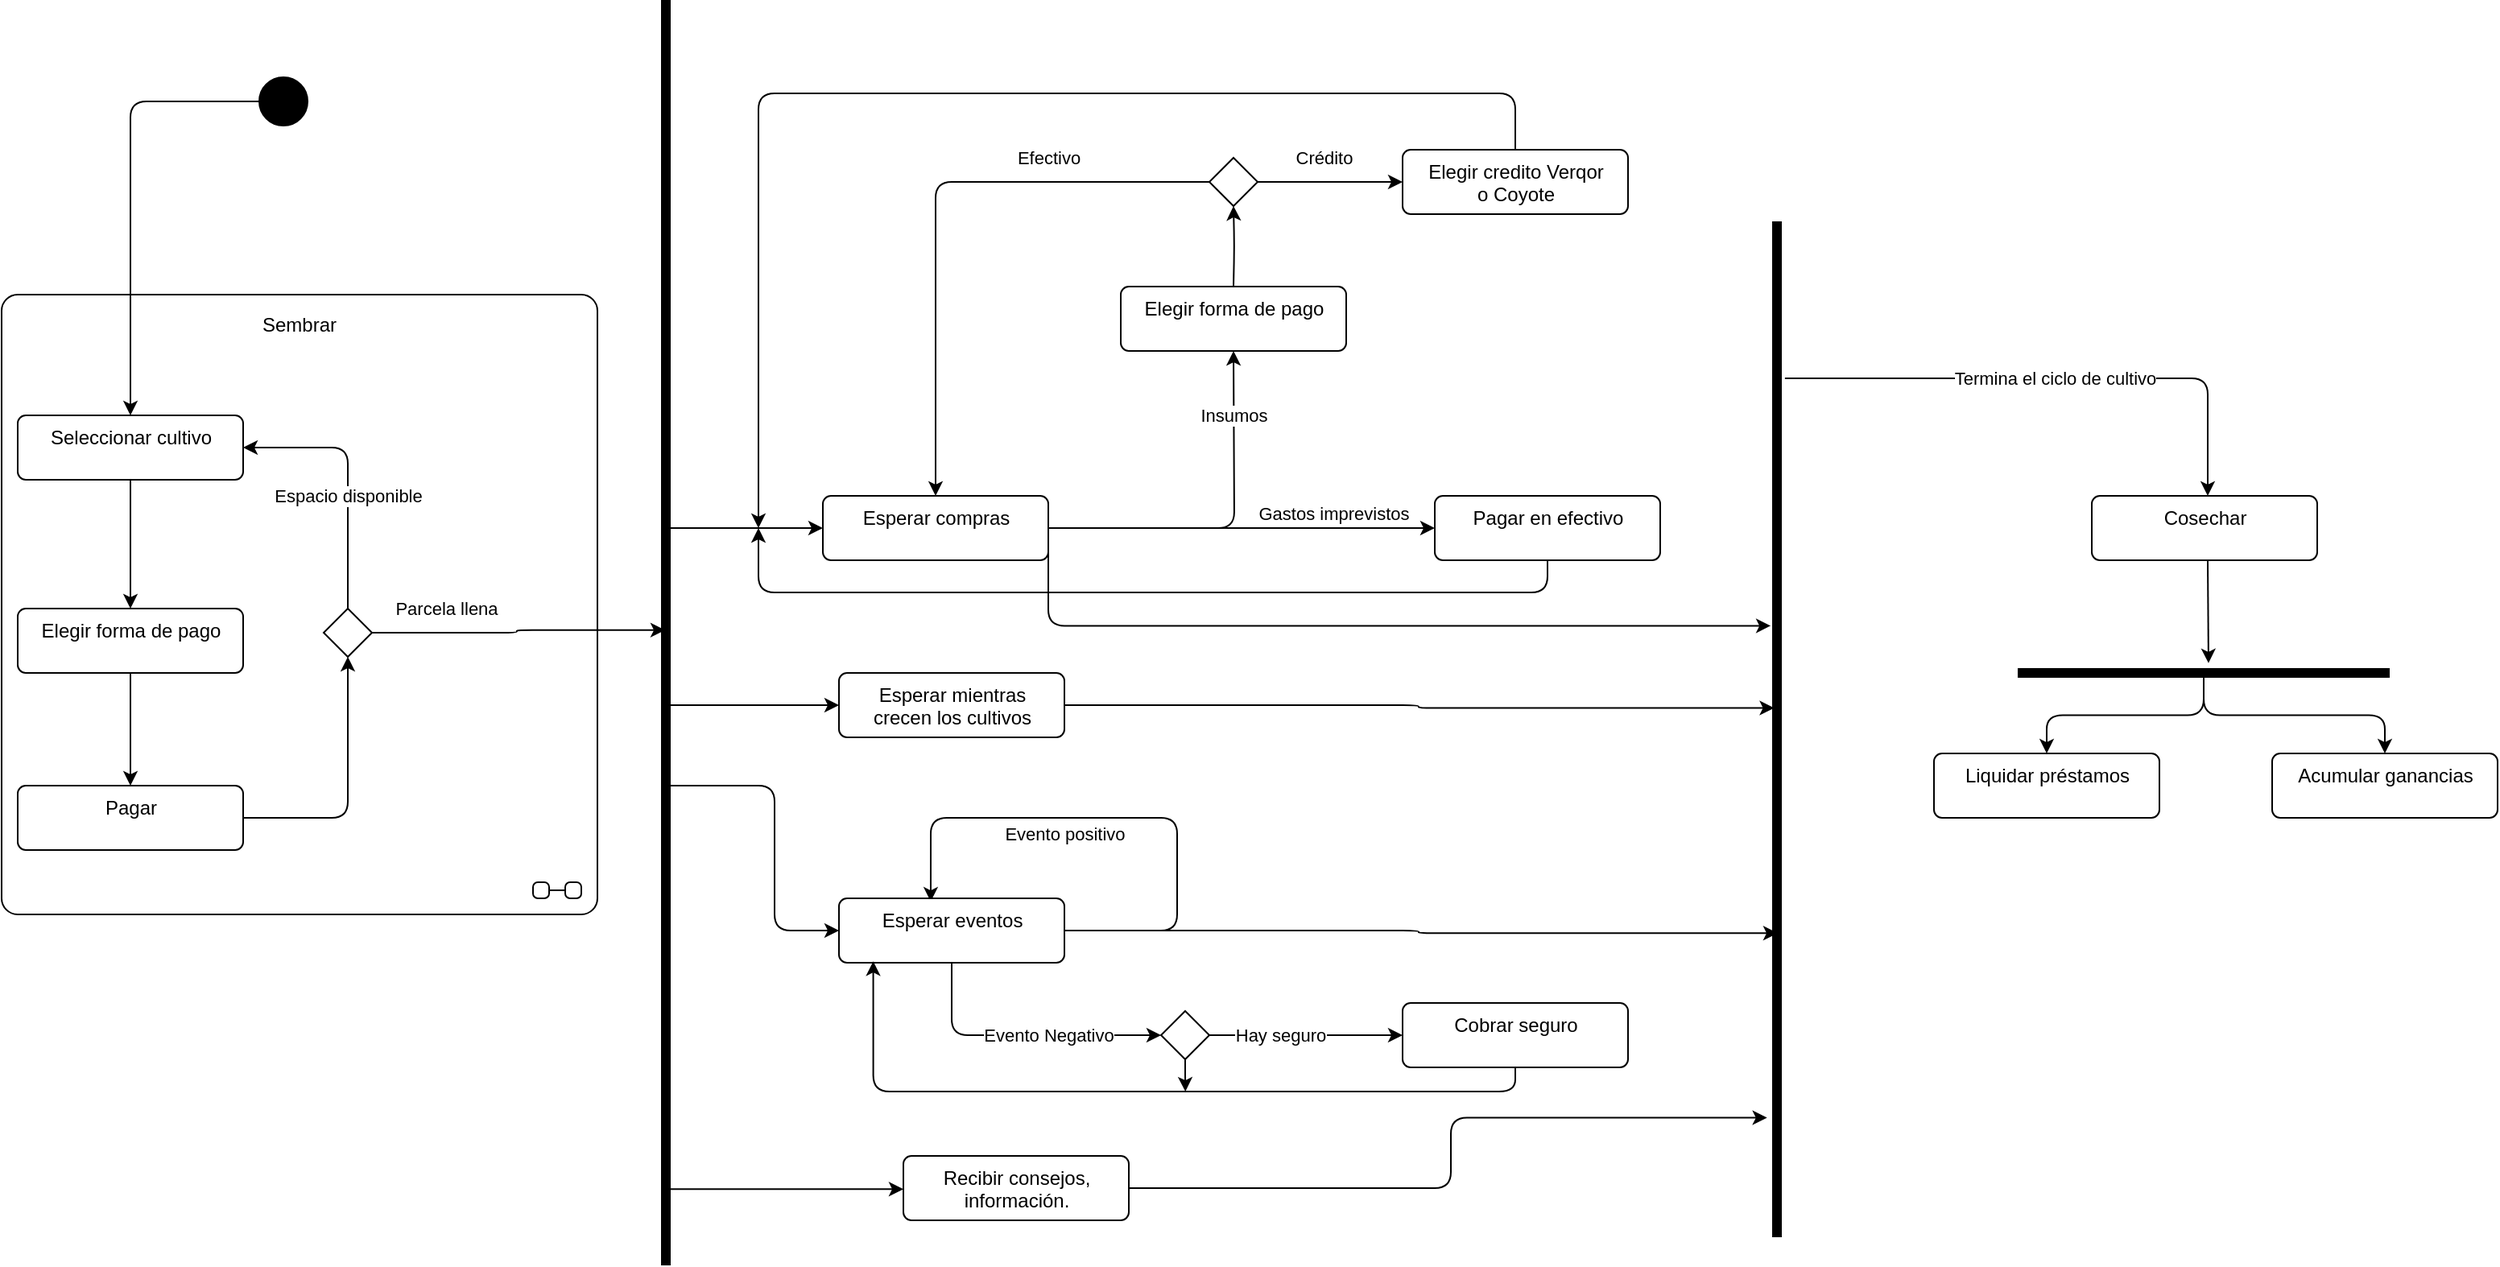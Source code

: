 <mxfile>
    <diagram id="ofkzGgQhqz0Fg2AW87qv" name="Page-1">
        <mxGraphModel dx="693" dy="501" grid="1" gridSize="10" guides="1" tooltips="1" connect="1" arrows="1" fold="1" page="1" pageScale="1" pageWidth="827" pageHeight="1169" math="0" shadow="0">
            <root>
                <mxCell id="0"/>
                <mxCell id="1" parent="0"/>
                <mxCell id="3" value="" style="ellipse;fillColor=strokeColor;" vertex="1" parent="1">
                    <mxGeometry x="180" y="60" width="30" height="30" as="geometry"/>
                </mxCell>
                <mxCell id="9" value="Sembrar" style="shape=umlState;rounded=1;verticalAlign=top;spacingTop=5;umlStateSymbol=collapseState;absoluteArcSize=1;arcSize=10;" vertex="1" parent="1">
                    <mxGeometry x="20" y="195" width="370" height="385" as="geometry"/>
                </mxCell>
                <mxCell id="38" style="edgeStyle=orthogonalEdgeStyle;html=1;" edge="1" parent="1" source="13" target="37">
                    <mxGeometry relative="1" as="geometry"/>
                </mxCell>
                <mxCell id="13" value="Seleccionar cultivo" style="html=1;align=center;verticalAlign=top;rounded=1;absoluteArcSize=1;arcSize=10;dashed=0;" vertex="1" parent="1">
                    <mxGeometry x="30" y="270" width="140" height="40" as="geometry"/>
                </mxCell>
                <mxCell id="14" style="edgeStyle=orthogonalEdgeStyle;html=1;" edge="1" parent="1" source="3" target="13">
                    <mxGeometry relative="1" as="geometry"/>
                </mxCell>
                <mxCell id="32" style="edgeStyle=orthogonalEdgeStyle;html=1;" edge="1" parent="1" source="15" target="31">
                    <mxGeometry relative="1" as="geometry"/>
                </mxCell>
                <mxCell id="15" value="Pagar" style="html=1;align=center;verticalAlign=top;rounded=1;absoluteArcSize=1;arcSize=10;dashed=0;" vertex="1" parent="1">
                    <mxGeometry x="30" y="500" width="140" height="40" as="geometry"/>
                </mxCell>
                <mxCell id="33" style="edgeStyle=orthogonalEdgeStyle;html=1;entryX=1;entryY=0.5;entryDx=0;entryDy=0;exitX=0.5;exitY=0;exitDx=0;exitDy=0;" edge="1" parent="1" source="31" target="13">
                    <mxGeometry relative="1" as="geometry"/>
                </mxCell>
                <mxCell id="35" value="Espacio disponible&lt;br&gt;" style="edgeLabel;html=1;align=center;verticalAlign=middle;resizable=0;points=[];" vertex="1" connectable="0" parent="33">
                    <mxGeometry x="-0.053" relative="1" as="geometry">
                        <mxPoint y="8" as="offset"/>
                    </mxGeometry>
                </mxCell>
                <mxCell id="36" value="Parcela llena" style="edgeStyle=orthogonalEdgeStyle;html=1;entryX=0.4;entryY=0.498;entryDx=0;entryDy=0;entryPerimeter=0;" edge="1" parent="1" source="31" target="51">
                    <mxGeometry x="-0.506" y="15" relative="1" as="geometry">
                        <mxPoint x="370" y="405" as="targetPoint"/>
                        <mxPoint as="offset"/>
                    </mxGeometry>
                </mxCell>
                <mxCell id="31" value="" style="rhombus;" vertex="1" parent="1">
                    <mxGeometry x="220" y="390" width="30" height="30" as="geometry"/>
                </mxCell>
                <mxCell id="39" style="edgeStyle=orthogonalEdgeStyle;html=1;entryX=0.5;entryY=0;entryDx=0;entryDy=0;" edge="1" parent="1" source="37" target="15">
                    <mxGeometry relative="1" as="geometry"/>
                </mxCell>
                <mxCell id="37" value="Elegir forma de pago" style="html=1;align=center;verticalAlign=top;rounded=1;absoluteArcSize=1;arcSize=10;dashed=0;" vertex="1" parent="1">
                    <mxGeometry x="30" y="390" width="140" height="40" as="geometry"/>
                </mxCell>
                <mxCell id="78" value="Termina el ciclo de cultivo" style="edgeStyle=orthogonalEdgeStyle;html=1;entryX=0.5;entryY=0;entryDx=0;entryDy=0;exitX=1.489;exitY=0.154;exitDx=0;exitDy=0;exitPerimeter=0;" edge="1" parent="1" source="105">
                    <mxGeometry relative="1" as="geometry">
                        <mxPoint x="1200" y="290" as="sourcePoint"/>
                        <mxPoint x="1390" y="320" as="targetPoint"/>
                        <Array as="points">
                            <mxPoint x="1390" y="247"/>
                        </Array>
                    </mxGeometry>
                </mxCell>
                <mxCell id="108" style="edgeStyle=orthogonalEdgeStyle;html=1;exitX=1;exitY=0.5;exitDx=0;exitDy=0;entryX=0.156;entryY=0.479;entryDx=0;entryDy=0;entryPerimeter=0;" edge="1" parent="1" source="41" target="105">
                    <mxGeometry relative="1" as="geometry"/>
                </mxCell>
                <mxCell id="41" value="Esperar mientras&lt;br&gt;crecen los cultivos" style="html=1;align=center;verticalAlign=top;rounded=1;absoluteArcSize=1;arcSize=10;dashed=0;" vertex="1" parent="1">
                    <mxGeometry x="540" y="430" width="140" height="40" as="geometry"/>
                </mxCell>
                <mxCell id="59" style="edgeStyle=orthogonalEdgeStyle;html=1;entryX=0.5;entryY=1;entryDx=0;entryDy=0;" edge="1" parent="1" source="46">
                    <mxGeometry relative="1" as="geometry">
                        <mxPoint x="785" y="230" as="targetPoint"/>
                    </mxGeometry>
                </mxCell>
                <mxCell id="64" value="Insumos" style="edgeLabel;html=1;align=center;verticalAlign=middle;resizable=0;points=[];" vertex="1" connectable="0" parent="59">
                    <mxGeometry x="-0.59" y="-2" relative="1" as="geometry">
                        <mxPoint x="69" y="-72" as="offset"/>
                    </mxGeometry>
                </mxCell>
                <mxCell id="73" style="edgeStyle=orthogonalEdgeStyle;html=1;" edge="1" parent="1" source="46">
                    <mxGeometry relative="1" as="geometry">
                        <mxPoint x="910" y="340" as="targetPoint"/>
                    </mxGeometry>
                </mxCell>
                <mxCell id="74" value="Gastos imprevistos" style="edgeLabel;html=1;align=center;verticalAlign=middle;resizable=0;points=[];" vertex="1" connectable="0" parent="73">
                    <mxGeometry x="0.395" y="-2" relative="1" as="geometry">
                        <mxPoint x="10" y="-12" as="offset"/>
                    </mxGeometry>
                </mxCell>
                <mxCell id="109" style="edgeStyle=orthogonalEdgeStyle;html=1;exitX=1;exitY=0.5;exitDx=0;exitDy=0;entryX=-0.289;entryY=0.398;entryDx=0;entryDy=0;entryPerimeter=0;" edge="1" parent="1" source="46" target="105">
                    <mxGeometry relative="1" as="geometry">
                        <Array as="points">
                            <mxPoint x="670" y="401"/>
                        </Array>
                    </mxGeometry>
                </mxCell>
                <mxCell id="46" value="Esperar compras" style="html=1;align=center;verticalAlign=top;rounded=1;absoluteArcSize=1;arcSize=10;dashed=0;" vertex="1" parent="1">
                    <mxGeometry x="530" y="320" width="140" height="40" as="geometry"/>
                </mxCell>
                <mxCell id="53" style="edgeStyle=orthogonalEdgeStyle;html=1;entryX=0;entryY=0.5;entryDx=0;entryDy=0;" edge="1" parent="1" source="51" target="41">
                    <mxGeometry relative="1" as="geometry">
                        <Array as="points">
                            <mxPoint x="500" y="450"/>
                            <mxPoint x="500" y="450"/>
                        </Array>
                    </mxGeometry>
                </mxCell>
                <mxCell id="54" style="edgeStyle=orthogonalEdgeStyle;html=1;entryX=0;entryY=0.5;entryDx=0;entryDy=0;" edge="1" parent="1" source="51" target="46">
                    <mxGeometry relative="1" as="geometry">
                        <Array as="points">
                            <mxPoint x="480" y="340"/>
                            <mxPoint x="480" y="340"/>
                        </Array>
                    </mxGeometry>
                </mxCell>
                <mxCell id="87" style="edgeStyle=orthogonalEdgeStyle;html=1;" edge="1" parent="1" source="51">
                    <mxGeometry relative="1" as="geometry">
                        <mxPoint x="540" y="590" as="targetPoint"/>
                        <Array as="points">
                            <mxPoint x="500" y="500"/>
                            <mxPoint x="500" y="590"/>
                        </Array>
                    </mxGeometry>
                </mxCell>
                <mxCell id="102" style="edgeStyle=orthogonalEdgeStyle;html=1;" edge="1" parent="1" source="51">
                    <mxGeometry relative="1" as="geometry">
                        <mxPoint x="580" y="750.635" as="targetPoint"/>
                        <Array as="points">
                            <mxPoint x="433" y="751"/>
                            <mxPoint x="433" y="751"/>
                        </Array>
                    </mxGeometry>
                </mxCell>
                <mxCell id="51" value="" style="html=1;points=[];perimeter=orthogonalPerimeter;fillColor=strokeColor;" vertex="1" parent="1">
                    <mxGeometry x="430" y="12.5" width="5" height="785" as="geometry"/>
                </mxCell>
                <mxCell id="63" style="edgeStyle=orthogonalEdgeStyle;html=1;" edge="1" parent="1" target="62">
                    <mxGeometry relative="1" as="geometry">
                        <mxPoint x="785" y="190" as="sourcePoint"/>
                    </mxGeometry>
                </mxCell>
                <mxCell id="66" value="" style="edgeStyle=orthogonalEdgeStyle;html=1;" edge="1" parent="1" source="62">
                    <mxGeometry relative="1" as="geometry">
                        <mxPoint x="890" y="125" as="targetPoint"/>
                    </mxGeometry>
                </mxCell>
                <mxCell id="69" value="Crédito" style="edgeLabel;html=1;align=center;verticalAlign=middle;resizable=0;points=[];" vertex="1" connectable="0" parent="66">
                    <mxGeometry x="-0.261" y="1" relative="1" as="geometry">
                        <mxPoint x="7" y="-14" as="offset"/>
                    </mxGeometry>
                </mxCell>
                <mxCell id="67" style="edgeStyle=orthogonalEdgeStyle;html=1;entryX=0.5;entryY=0;entryDx=0;entryDy=0;" edge="1" parent="1" source="62" target="46">
                    <mxGeometry relative="1" as="geometry"/>
                </mxCell>
                <mxCell id="70" value="Efectivo" style="edgeLabel;html=1;align=center;verticalAlign=middle;resizable=0;points=[];" vertex="1" connectable="0" parent="67">
                    <mxGeometry x="-0.412" y="1" relative="1" as="geometry">
                        <mxPoint x="7" y="-16" as="offset"/>
                    </mxGeometry>
                </mxCell>
                <mxCell id="62" value="" style="rhombus;" vertex="1" parent="1">
                    <mxGeometry x="770" y="110" width="30" height="30" as="geometry"/>
                </mxCell>
                <mxCell id="84" style="edgeStyle=orthogonalEdgeStyle;html=1;" edge="1" parent="1" source="68">
                    <mxGeometry relative="1" as="geometry">
                        <mxPoint x="490" y="340" as="targetPoint"/>
                        <Array as="points">
                            <mxPoint x="960" y="70"/>
                            <mxPoint x="490" y="70"/>
                        </Array>
                    </mxGeometry>
                </mxCell>
                <mxCell id="68" value="Elegir credito Verqor&lt;br&gt;o Coyote" style="html=1;align=center;verticalAlign=top;rounded=1;absoluteArcSize=1;arcSize=10;dashed=0;" vertex="1" parent="1">
                    <mxGeometry x="890" y="105" width="140" height="40" as="geometry"/>
                </mxCell>
                <mxCell id="85" style="edgeStyle=orthogonalEdgeStyle;html=1;" edge="1" parent="1" source="75">
                    <mxGeometry relative="1" as="geometry">
                        <mxPoint x="490" y="340" as="targetPoint"/>
                        <Array as="points">
                            <mxPoint x="980" y="380"/>
                            <mxPoint x="490" y="380"/>
                        </Array>
                    </mxGeometry>
                </mxCell>
                <mxCell id="75" value="Pagar en efectivo" style="html=1;align=center;verticalAlign=top;rounded=1;absoluteArcSize=1;arcSize=10;dashed=0;" vertex="1" parent="1">
                    <mxGeometry x="910" y="320" width="140" height="40" as="geometry"/>
                </mxCell>
                <mxCell id="111" style="edgeStyle=orthogonalEdgeStyle;html=1;entryX=-0.714;entryY=0.487;entryDx=0;entryDy=0;entryPerimeter=0;" edge="1" parent="1" target="110">
                    <mxGeometry relative="1" as="geometry">
                        <mxPoint x="1390" y="360" as="sourcePoint"/>
                    </mxGeometry>
                </mxCell>
                <mxCell id="90" style="edgeStyle=orthogonalEdgeStyle;html=1;exitX=1;exitY=0.5;exitDx=0;exitDy=0;entryX=0.407;entryY=0.051;entryDx=0;entryDy=0;entryPerimeter=0;" edge="1" parent="1" source="88" target="88">
                    <mxGeometry relative="1" as="geometry">
                        <mxPoint x="600" y="520" as="targetPoint"/>
                        <Array as="points">
                            <mxPoint x="750" y="590"/>
                            <mxPoint x="750" y="520"/>
                            <mxPoint x="597" y="520"/>
                        </Array>
                    </mxGeometry>
                </mxCell>
                <mxCell id="91" value="Evento positivo" style="edgeLabel;html=1;align=center;verticalAlign=middle;resizable=0;points=[];" vertex="1" connectable="0" parent="90">
                    <mxGeometry x="0.094" y="3" relative="1" as="geometry">
                        <mxPoint x="-22" y="7" as="offset"/>
                    </mxGeometry>
                </mxCell>
                <mxCell id="107" style="edgeStyle=orthogonalEdgeStyle;html=1;exitX=1;exitY=0.5;exitDx=0;exitDy=0;entryX=0.6;entryY=0.701;entryDx=0;entryDy=0;entryPerimeter=0;" edge="1" parent="1" source="88" target="105">
                    <mxGeometry relative="1" as="geometry"/>
                </mxCell>
                <mxCell id="120" style="edgeStyle=orthogonalEdgeStyle;html=1;entryX=0;entryY=0.5;entryDx=0;entryDy=0;exitX=0.5;exitY=1;exitDx=0;exitDy=0;" edge="1" parent="1" source="88" target="119">
                    <mxGeometry relative="1" as="geometry"/>
                </mxCell>
                <mxCell id="121" value="Evento Negativo" style="edgeLabel;html=1;align=center;verticalAlign=middle;resizable=0;points=[];" vertex="1" connectable="0" parent="120">
                    <mxGeometry x="-0.203" y="5" relative="1" as="geometry">
                        <mxPoint x="35" y="5" as="offset"/>
                    </mxGeometry>
                </mxCell>
                <mxCell id="88" value="Esperar eventos" style="html=1;align=center;verticalAlign=top;rounded=1;absoluteArcSize=1;arcSize=10;dashed=0;" vertex="1" parent="1">
                    <mxGeometry x="540" y="570" width="140" height="40" as="geometry"/>
                </mxCell>
                <mxCell id="106" style="edgeStyle=orthogonalEdgeStyle;html=1;exitX=1;exitY=0.5;exitDx=0;exitDy=0;entryX=-0.733;entryY=0.883;entryDx=0;entryDy=0;entryPerimeter=0;" edge="1" parent="1" source="103" target="105">
                    <mxGeometry relative="1" as="geometry"/>
                </mxCell>
                <mxCell id="103" value="Recibir consejos,&lt;br&gt;información." style="html=1;align=center;verticalAlign=top;rounded=1;absoluteArcSize=1;arcSize=10;dashed=0;" vertex="1" parent="1">
                    <mxGeometry x="580" y="730" width="140" height="40" as="geometry"/>
                </mxCell>
                <mxCell id="105" value="" style="html=1;points=[];perimeter=orthogonalPerimeter;fillColor=strokeColor;" vertex="1" parent="1">
                    <mxGeometry x="1120" y="150" width="5" height="630" as="geometry"/>
                </mxCell>
                <mxCell id="113" style="edgeStyle=orthogonalEdgeStyle;html=1;entryX=0.5;entryY=0;entryDx=0;entryDy=0;" edge="1" parent="1" source="110" target="112">
                    <mxGeometry relative="1" as="geometry"/>
                </mxCell>
                <mxCell id="115" style="edgeStyle=orthogonalEdgeStyle;html=1;entryX=0.5;entryY=0;entryDx=0;entryDy=0;" edge="1" parent="1" source="110" target="114">
                    <mxGeometry relative="1" as="geometry"/>
                </mxCell>
                <mxCell id="110" value="" style="html=1;points=[];perimeter=orthogonalPerimeter;fillColor=strokeColor;rotation=90;" vertex="1" parent="1">
                    <mxGeometry x="1385" y="315" width="5" height="230" as="geometry"/>
                </mxCell>
                <mxCell id="112" value="Liquidar préstamos" style="html=1;align=center;verticalAlign=top;rounded=1;absoluteArcSize=1;arcSize=10;dashed=0;" vertex="1" parent="1">
                    <mxGeometry x="1220" y="480" width="140" height="40" as="geometry"/>
                </mxCell>
                <mxCell id="114" value="Acumular ganancias" style="html=1;align=center;verticalAlign=top;rounded=1;absoluteArcSize=1;arcSize=10;dashed=0;" vertex="1" parent="1">
                    <mxGeometry x="1430" y="480" width="140" height="40" as="geometry"/>
                </mxCell>
                <mxCell id="123" style="edgeStyle=orthogonalEdgeStyle;html=1;exitX=1;exitY=0.5;exitDx=0;exitDy=0;entryX=0;entryY=0.5;entryDx=0;entryDy=0;" edge="1" parent="1" source="119" target="122">
                    <mxGeometry relative="1" as="geometry"/>
                </mxCell>
                <mxCell id="124" value="Hay seguro" style="edgeLabel;html=1;align=center;verticalAlign=middle;resizable=0;points=[];" vertex="1" connectable="0" parent="123">
                    <mxGeometry x="-0.271" relative="1" as="geometry">
                        <mxPoint as="offset"/>
                    </mxGeometry>
                </mxCell>
                <mxCell id="132" style="edgeStyle=orthogonalEdgeStyle;html=1;exitX=0.5;exitY=1;exitDx=0;exitDy=0;" edge="1" parent="1" source="119">
                    <mxGeometry relative="1" as="geometry">
                        <mxPoint x="755.138" y="690" as="targetPoint"/>
                    </mxGeometry>
                </mxCell>
                <mxCell id="119" value="" style="rhombus;" vertex="1" parent="1">
                    <mxGeometry x="740" y="640" width="30" height="30" as="geometry"/>
                </mxCell>
                <mxCell id="131" style="edgeStyle=orthogonalEdgeStyle;html=1;entryX=0.152;entryY=0.978;entryDx=0;entryDy=0;entryPerimeter=0;" edge="1" parent="1" source="122" target="88">
                    <mxGeometry relative="1" as="geometry">
                        <Array as="points">
                            <mxPoint x="960" y="690"/>
                            <mxPoint x="561" y="690"/>
                        </Array>
                    </mxGeometry>
                </mxCell>
                <mxCell id="122" value="Cobrar seguro" style="html=1;align=center;verticalAlign=top;rounded=1;absoluteArcSize=1;arcSize=10;dashed=0;" vertex="1" parent="1">
                    <mxGeometry x="890" y="635" width="140" height="40" as="geometry"/>
                </mxCell>
                <mxCell id="133" value="Elegir forma de pago" style="html=1;align=center;verticalAlign=top;rounded=1;absoluteArcSize=1;arcSize=10;dashed=0;" vertex="1" parent="1">
                    <mxGeometry x="715" y="190" width="140" height="40" as="geometry"/>
                </mxCell>
                <mxCell id="134" value="Cosechar" style="html=1;align=center;verticalAlign=top;rounded=1;absoluteArcSize=1;arcSize=10;dashed=0;" vertex="1" parent="1">
                    <mxGeometry x="1318" y="320" width="140" height="40" as="geometry"/>
                </mxCell>
            </root>
        </mxGraphModel>
    </diagram>
</mxfile>